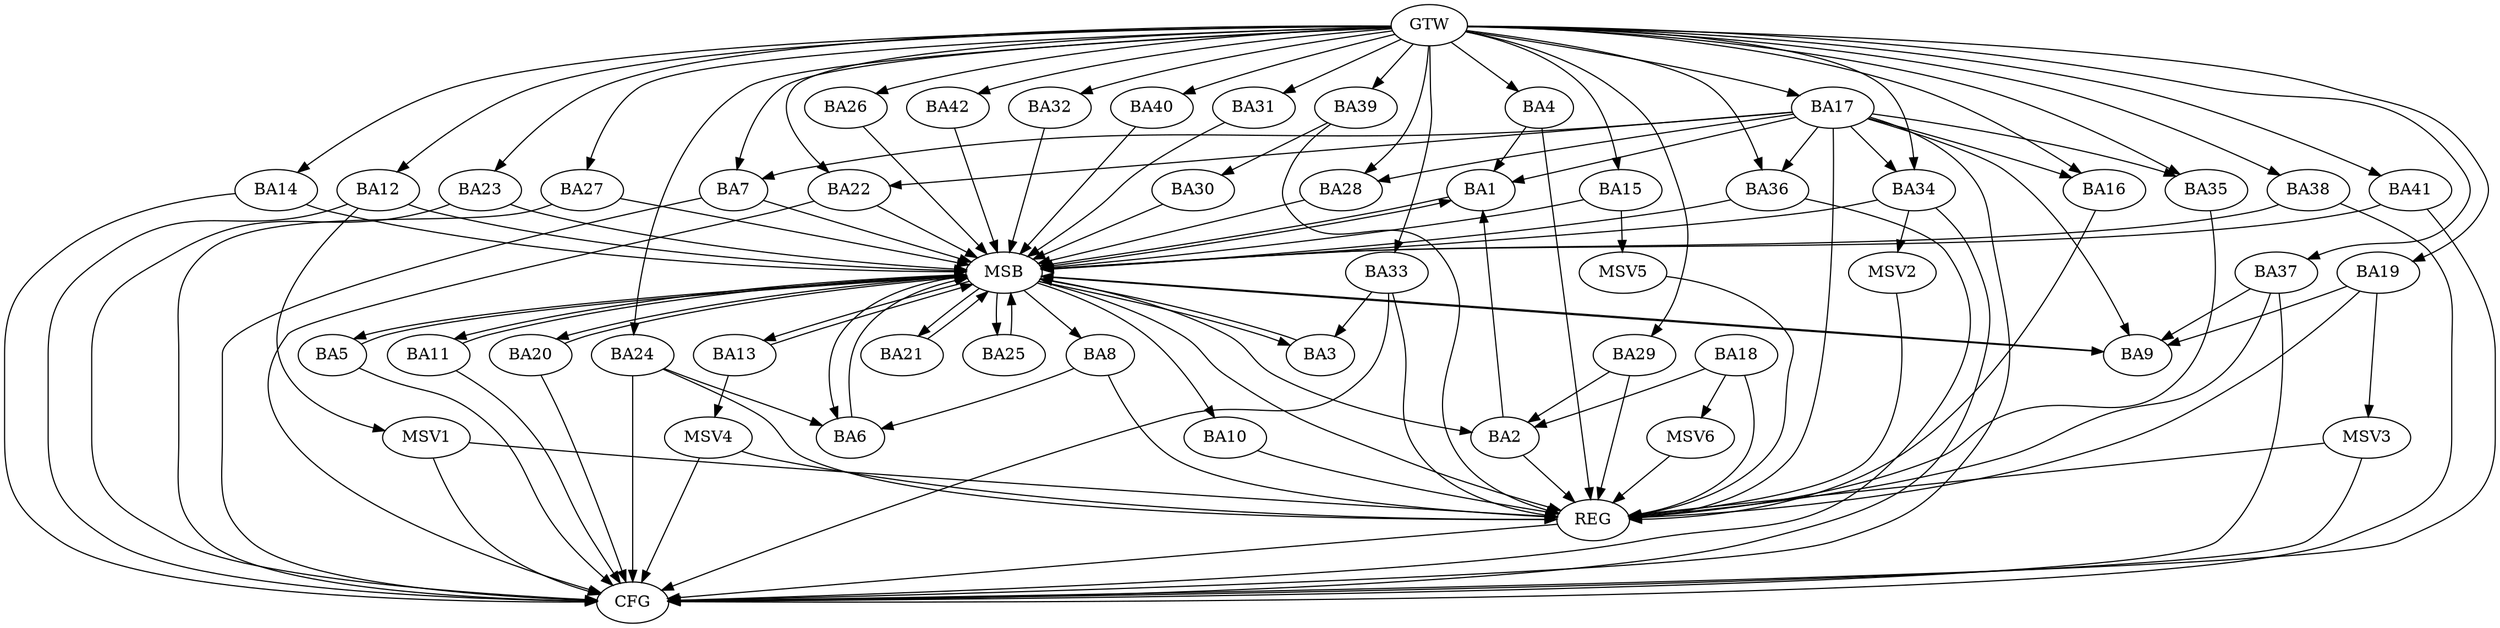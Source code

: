 strict digraph G {
  BA1 [ label="BA1" ];
  BA2 [ label="BA2" ];
  BA3 [ label="BA3" ];
  BA4 [ label="BA4" ];
  BA5 [ label="BA5" ];
  BA6 [ label="BA6" ];
  BA7 [ label="BA7" ];
  BA8 [ label="BA8" ];
  BA9 [ label="BA9" ];
  BA10 [ label="BA10" ];
  BA11 [ label="BA11" ];
  BA12 [ label="BA12" ];
  BA13 [ label="BA13" ];
  BA14 [ label="BA14" ];
  BA15 [ label="BA15" ];
  BA16 [ label="BA16" ];
  BA17 [ label="BA17" ];
  BA18 [ label="BA18" ];
  BA19 [ label="BA19" ];
  BA20 [ label="BA20" ];
  BA21 [ label="BA21" ];
  BA22 [ label="BA22" ];
  BA23 [ label="BA23" ];
  BA24 [ label="BA24" ];
  BA25 [ label="BA25" ];
  BA26 [ label="BA26" ];
  BA27 [ label="BA27" ];
  BA28 [ label="BA28" ];
  BA29 [ label="BA29" ];
  BA30 [ label="BA30" ];
  BA31 [ label="BA31" ];
  BA32 [ label="BA32" ];
  BA33 [ label="BA33" ];
  BA34 [ label="BA34" ];
  BA35 [ label="BA35" ];
  BA36 [ label="BA36" ];
  BA37 [ label="BA37" ];
  BA38 [ label="BA38" ];
  BA39 [ label="BA39" ];
  BA40 [ label="BA40" ];
  BA41 [ label="BA41" ];
  BA42 [ label="BA42" ];
  GTW [ label="GTW" ];
  REG [ label="REG" ];
  MSB [ label="MSB" ];
  CFG [ label="CFG" ];
  MSV1 [ label="MSV1" ];
  MSV2 [ label="MSV2" ];
  MSV3 [ label="MSV3" ];
  MSV4 [ label="MSV4" ];
  MSV5 [ label="MSV5" ];
  MSV6 [ label="MSV6" ];
  BA2 -> BA1;
  BA4 -> BA1;
  BA8 -> BA6;
  BA17 -> BA9;
  BA18 -> BA2;
  BA19 -> BA9;
  BA24 -> BA6;
  BA29 -> BA2;
  BA33 -> BA3;
  BA37 -> BA9;
  BA39 -> BA30;
  GTW -> BA4;
  GTW -> BA7;
  GTW -> BA12;
  GTW -> BA14;
  GTW -> BA15;
  GTW -> BA16;
  GTW -> BA17;
  GTW -> BA19;
  GTW -> BA22;
  GTW -> BA23;
  GTW -> BA24;
  GTW -> BA26;
  GTW -> BA27;
  GTW -> BA28;
  GTW -> BA29;
  GTW -> BA31;
  GTW -> BA32;
  GTW -> BA33;
  GTW -> BA34;
  GTW -> BA35;
  GTW -> BA36;
  GTW -> BA37;
  GTW -> BA38;
  GTW -> BA39;
  GTW -> BA40;
  GTW -> BA41;
  GTW -> BA42;
  BA2 -> REG;
  BA4 -> REG;
  BA8 -> REG;
  BA10 -> REG;
  BA16 -> REG;
  BA17 -> REG;
  BA18 -> REG;
  BA19 -> REG;
  BA24 -> REG;
  BA29 -> REG;
  BA33 -> REG;
  BA35 -> REG;
  BA37 -> REG;
  BA39 -> REG;
  BA1 -> MSB;
  MSB -> BA2;
  MSB -> REG;
  BA3 -> MSB;
  BA5 -> MSB;
  BA6 -> MSB;
  MSB -> BA3;
  BA7 -> MSB;
  MSB -> BA1;
  BA9 -> MSB;
  MSB -> BA6;
  BA11 -> MSB;
  BA12 -> MSB;
  MSB -> BA5;
  BA13 -> MSB;
  MSB -> BA8;
  BA14 -> MSB;
  BA15 -> MSB;
  BA20 -> MSB;
  BA21 -> MSB;
  BA22 -> MSB;
  MSB -> BA20;
  BA23 -> MSB;
  MSB -> BA9;
  BA25 -> MSB;
  BA26 -> MSB;
  BA27 -> MSB;
  MSB -> BA25;
  BA28 -> MSB;
  BA30 -> MSB;
  BA31 -> MSB;
  MSB -> BA10;
  BA32 -> MSB;
  MSB -> BA21;
  BA34 -> MSB;
  BA36 -> MSB;
  BA38 -> MSB;
  BA40 -> MSB;
  BA41 -> MSB;
  MSB -> BA13;
  BA42 -> MSB;
  MSB -> BA11;
  BA20 -> CFG;
  BA5 -> CFG;
  BA34 -> CFG;
  BA27 -> CFG;
  BA41 -> CFG;
  BA11 -> CFG;
  BA22 -> CFG;
  BA7 -> CFG;
  BA12 -> CFG;
  BA37 -> CFG;
  BA24 -> CFG;
  BA14 -> CFG;
  BA38 -> CFG;
  BA33 -> CFG;
  BA23 -> CFG;
  BA17 -> CFG;
  BA36 -> CFG;
  REG -> CFG;
  BA17 -> BA35;
  BA17 -> BA1;
  BA17 -> BA34;
  BA17 -> BA22;
  BA17 -> BA36;
  BA17 -> BA28;
  BA17 -> BA7;
  BA17 -> BA16;
  BA12 -> MSV1;
  MSV1 -> REG;
  MSV1 -> CFG;
  BA34 -> MSV2;
  MSV2 -> REG;
  BA19 -> MSV3;
  MSV3 -> REG;
  MSV3 -> CFG;
  BA13 -> MSV4;
  MSV4 -> REG;
  MSV4 -> CFG;
  BA15 -> MSV5;
  MSV5 -> REG;
  BA18 -> MSV6;
  MSV6 -> REG;
}
